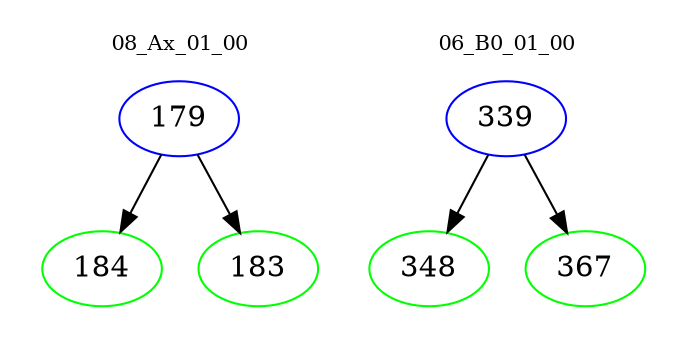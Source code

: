digraph{
subgraph cluster_0 {
color = white
label = "08_Ax_01_00";
fontsize=10;
T0_179 [label="179", color="blue"]
T0_179 -> T0_184 [color="black"]
T0_184 [label="184", color="green"]
T0_179 -> T0_183 [color="black"]
T0_183 [label="183", color="green"]
}
subgraph cluster_1 {
color = white
label = "06_B0_01_00";
fontsize=10;
T1_339 [label="339", color="blue"]
T1_339 -> T1_348 [color="black"]
T1_348 [label="348", color="green"]
T1_339 -> T1_367 [color="black"]
T1_367 [label="367", color="green"]
}
}
